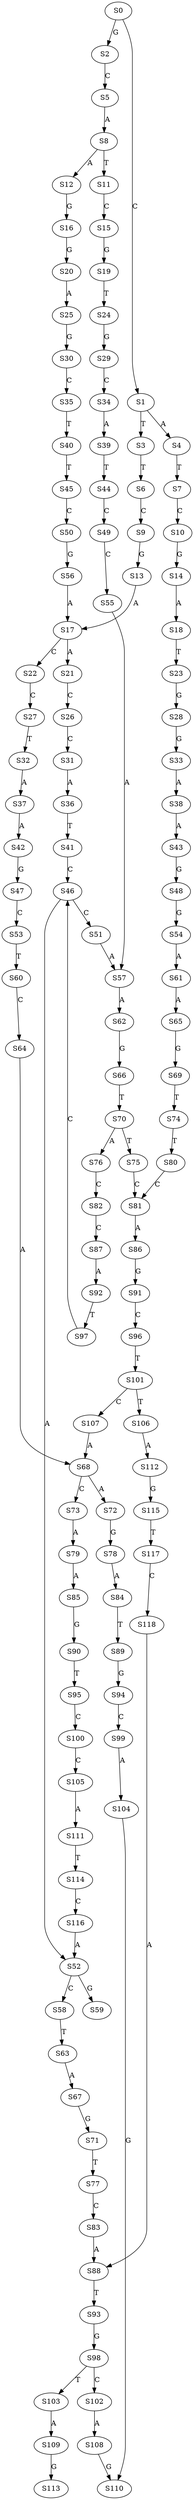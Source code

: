 strict digraph  {
	S0 -> S1 [ label = C ];
	S0 -> S2 [ label = G ];
	S1 -> S3 [ label = T ];
	S1 -> S4 [ label = A ];
	S2 -> S5 [ label = C ];
	S3 -> S6 [ label = T ];
	S4 -> S7 [ label = T ];
	S5 -> S8 [ label = A ];
	S6 -> S9 [ label = C ];
	S7 -> S10 [ label = C ];
	S8 -> S11 [ label = T ];
	S8 -> S12 [ label = A ];
	S9 -> S13 [ label = G ];
	S10 -> S14 [ label = G ];
	S11 -> S15 [ label = C ];
	S12 -> S16 [ label = G ];
	S13 -> S17 [ label = A ];
	S14 -> S18 [ label = A ];
	S15 -> S19 [ label = G ];
	S16 -> S20 [ label = G ];
	S17 -> S21 [ label = A ];
	S17 -> S22 [ label = C ];
	S18 -> S23 [ label = T ];
	S19 -> S24 [ label = T ];
	S20 -> S25 [ label = A ];
	S21 -> S26 [ label = C ];
	S22 -> S27 [ label = C ];
	S23 -> S28 [ label = G ];
	S24 -> S29 [ label = G ];
	S25 -> S30 [ label = G ];
	S26 -> S31 [ label = C ];
	S27 -> S32 [ label = T ];
	S28 -> S33 [ label = G ];
	S29 -> S34 [ label = C ];
	S30 -> S35 [ label = C ];
	S31 -> S36 [ label = A ];
	S32 -> S37 [ label = A ];
	S33 -> S38 [ label = A ];
	S34 -> S39 [ label = A ];
	S35 -> S40 [ label = T ];
	S36 -> S41 [ label = T ];
	S37 -> S42 [ label = A ];
	S38 -> S43 [ label = A ];
	S39 -> S44 [ label = T ];
	S40 -> S45 [ label = T ];
	S41 -> S46 [ label = C ];
	S42 -> S47 [ label = G ];
	S43 -> S48 [ label = G ];
	S44 -> S49 [ label = C ];
	S45 -> S50 [ label = C ];
	S46 -> S51 [ label = C ];
	S46 -> S52 [ label = A ];
	S47 -> S53 [ label = C ];
	S48 -> S54 [ label = G ];
	S49 -> S55 [ label = C ];
	S50 -> S56 [ label = G ];
	S51 -> S57 [ label = A ];
	S52 -> S58 [ label = C ];
	S52 -> S59 [ label = G ];
	S53 -> S60 [ label = T ];
	S54 -> S61 [ label = A ];
	S55 -> S57 [ label = A ];
	S56 -> S17 [ label = A ];
	S57 -> S62 [ label = A ];
	S58 -> S63 [ label = T ];
	S60 -> S64 [ label = C ];
	S61 -> S65 [ label = A ];
	S62 -> S66 [ label = G ];
	S63 -> S67 [ label = A ];
	S64 -> S68 [ label = A ];
	S65 -> S69 [ label = G ];
	S66 -> S70 [ label = T ];
	S67 -> S71 [ label = G ];
	S68 -> S72 [ label = A ];
	S68 -> S73 [ label = C ];
	S69 -> S74 [ label = T ];
	S70 -> S75 [ label = T ];
	S70 -> S76 [ label = A ];
	S71 -> S77 [ label = T ];
	S72 -> S78 [ label = G ];
	S73 -> S79 [ label = A ];
	S74 -> S80 [ label = T ];
	S75 -> S81 [ label = C ];
	S76 -> S82 [ label = C ];
	S77 -> S83 [ label = C ];
	S78 -> S84 [ label = A ];
	S79 -> S85 [ label = A ];
	S80 -> S81 [ label = C ];
	S81 -> S86 [ label = A ];
	S82 -> S87 [ label = C ];
	S83 -> S88 [ label = A ];
	S84 -> S89 [ label = T ];
	S85 -> S90 [ label = G ];
	S86 -> S91 [ label = G ];
	S87 -> S92 [ label = A ];
	S88 -> S93 [ label = T ];
	S89 -> S94 [ label = G ];
	S90 -> S95 [ label = T ];
	S91 -> S96 [ label = C ];
	S92 -> S97 [ label = T ];
	S93 -> S98 [ label = G ];
	S94 -> S99 [ label = C ];
	S95 -> S100 [ label = C ];
	S96 -> S101 [ label = T ];
	S97 -> S46 [ label = C ];
	S98 -> S102 [ label = C ];
	S98 -> S103 [ label = T ];
	S99 -> S104 [ label = A ];
	S100 -> S105 [ label = C ];
	S101 -> S106 [ label = T ];
	S101 -> S107 [ label = C ];
	S102 -> S108 [ label = A ];
	S103 -> S109 [ label = A ];
	S104 -> S110 [ label = G ];
	S105 -> S111 [ label = A ];
	S106 -> S112 [ label = A ];
	S107 -> S68 [ label = A ];
	S108 -> S110 [ label = G ];
	S109 -> S113 [ label = G ];
	S111 -> S114 [ label = T ];
	S112 -> S115 [ label = G ];
	S114 -> S116 [ label = C ];
	S115 -> S117 [ label = T ];
	S116 -> S52 [ label = A ];
	S117 -> S118 [ label = C ];
	S118 -> S88 [ label = A ];
}
